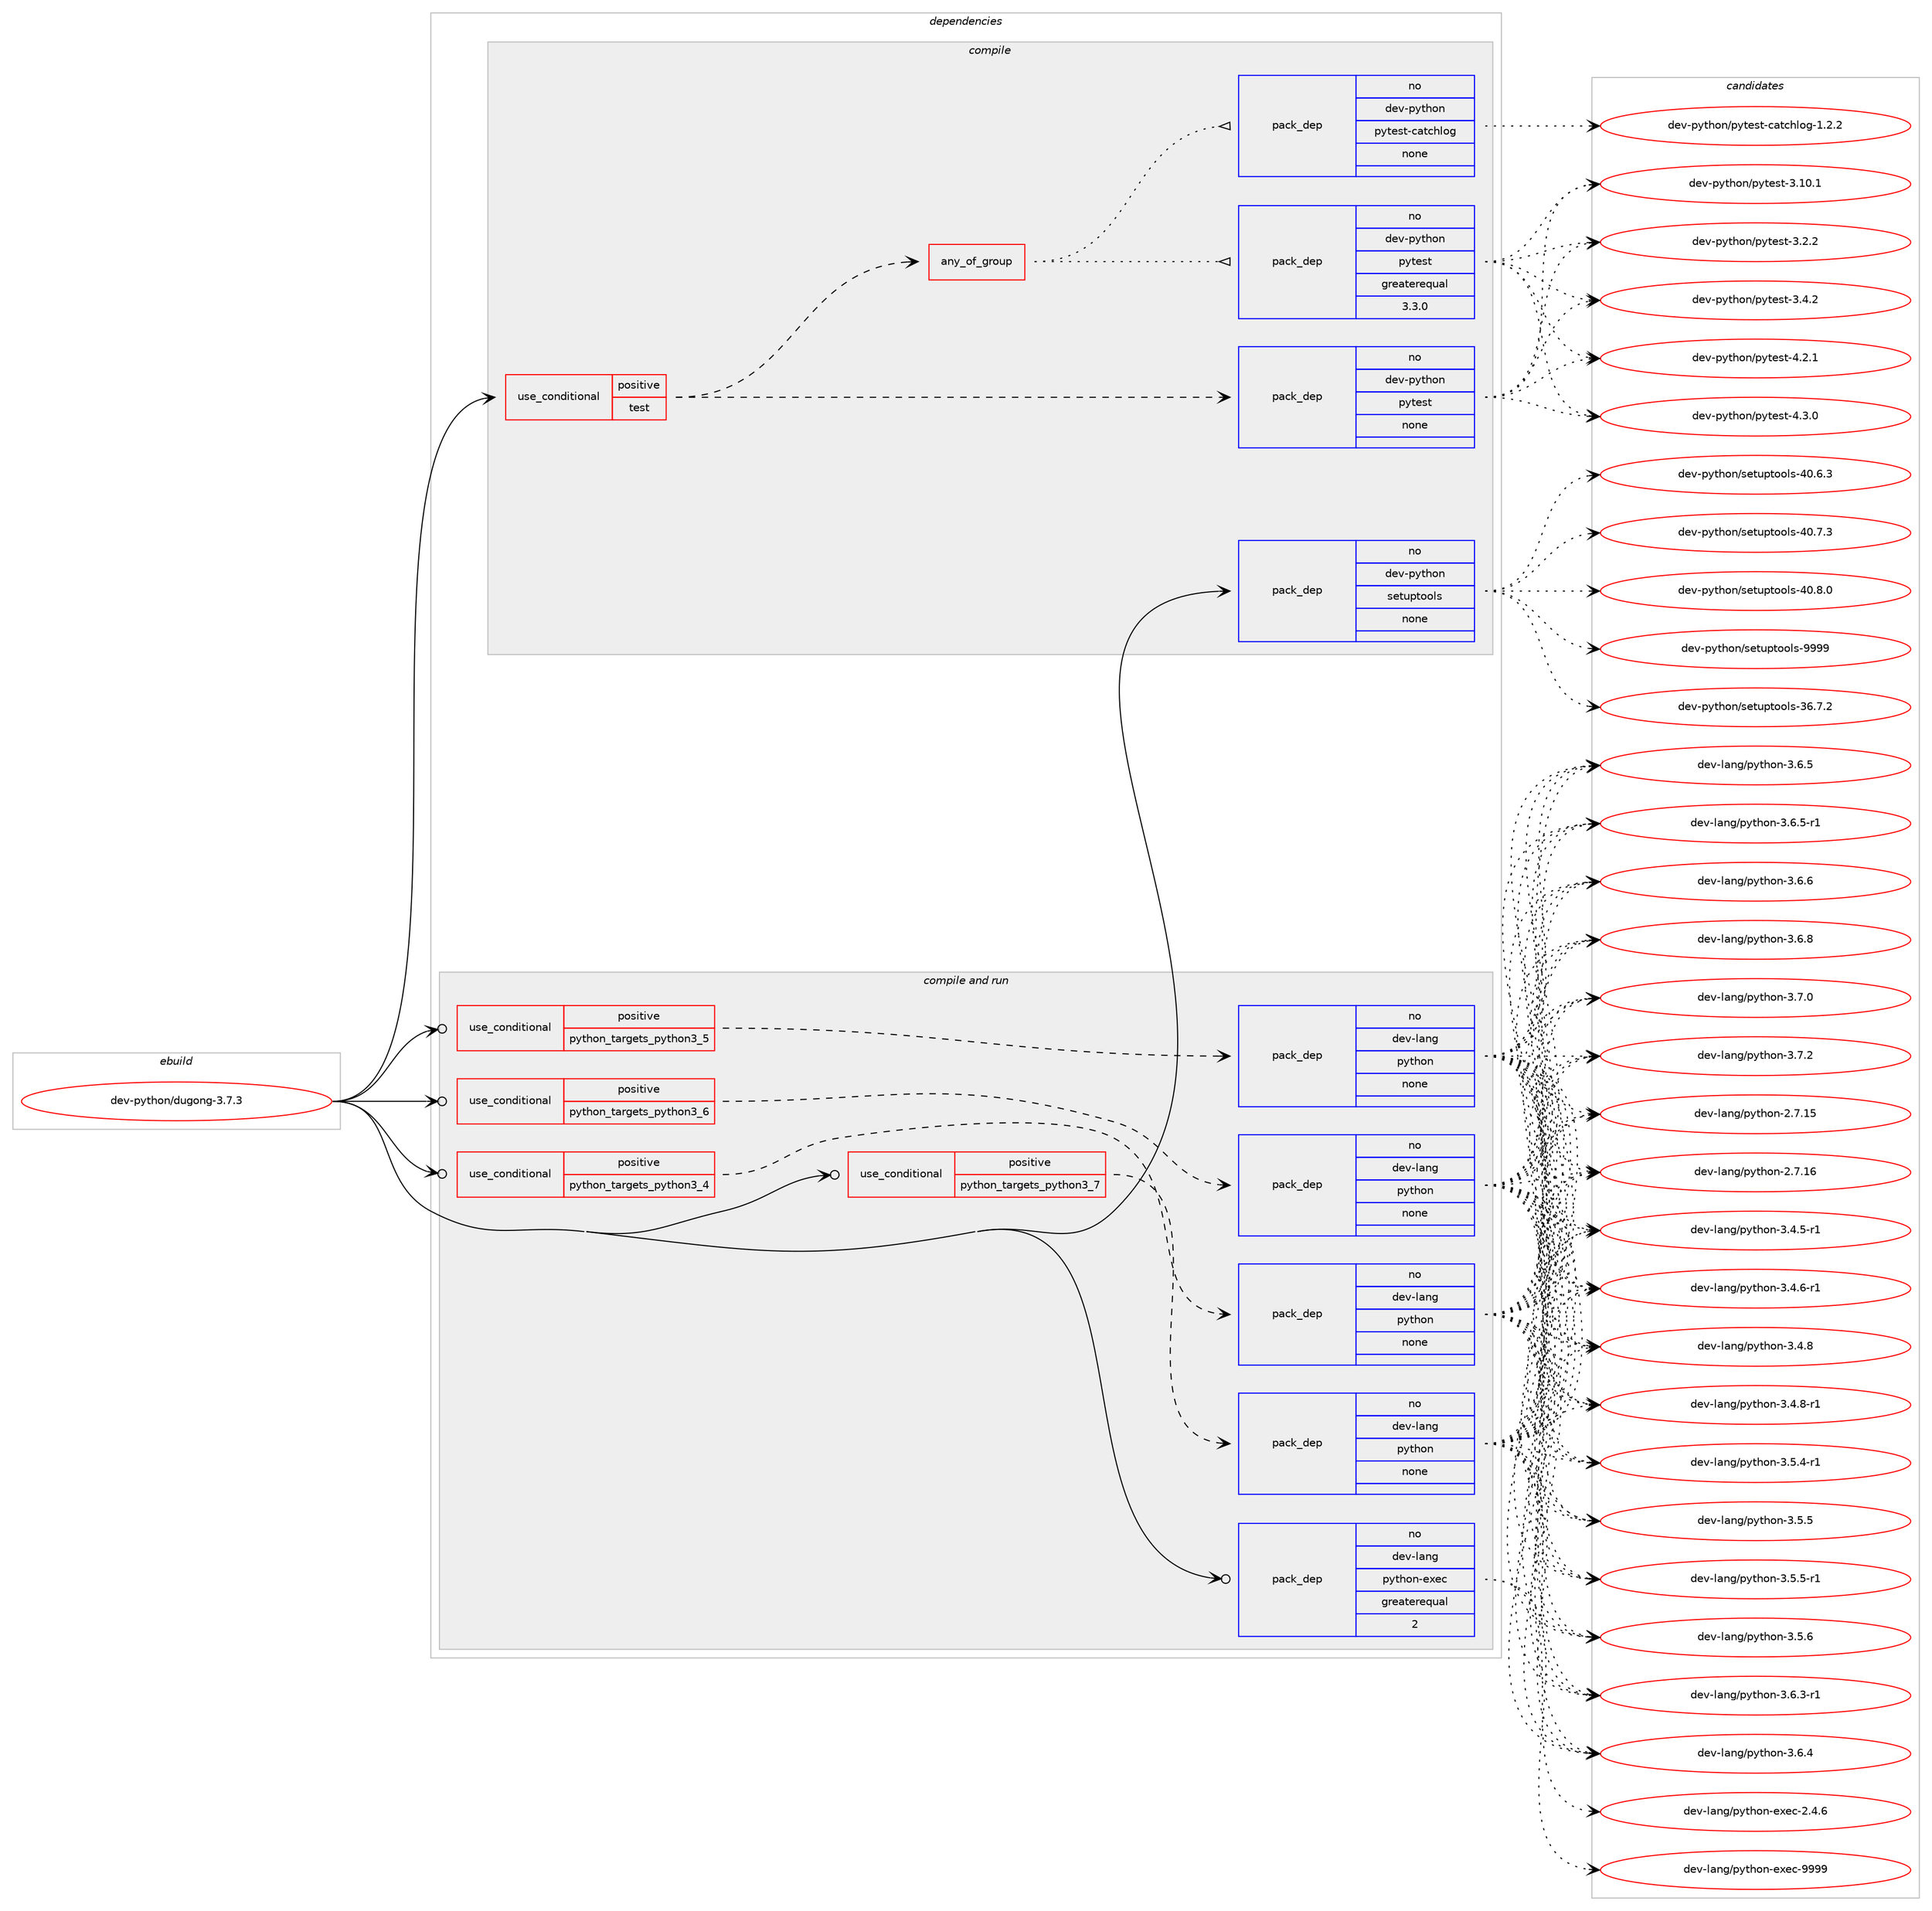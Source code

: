 digraph prolog {

# *************
# Graph options
# *************

newrank=true;
concentrate=true;
compound=true;
graph [rankdir=LR,fontname=Helvetica,fontsize=10,ranksep=1.5];#, ranksep=2.5, nodesep=0.2];
edge  [arrowhead=vee];
node  [fontname=Helvetica,fontsize=10];

# **********
# The ebuild
# **********

subgraph cluster_leftcol {
color=gray;
rank=same;
label=<<i>ebuild</i>>;
id [label="dev-python/dugong-3.7.3", color=red, width=4, href="../dev-python/dugong-3.7.3.svg"];
}

# ****************
# The dependencies
# ****************

subgraph cluster_midcol {
color=gray;
label=<<i>dependencies</i>>;
subgraph cluster_compile {
fillcolor="#eeeeee";
style=filled;
label=<<i>compile</i>>;
subgraph cond373720 {
dependency1407288 [label=<<TABLE BORDER="0" CELLBORDER="1" CELLSPACING="0" CELLPADDING="4"><TR><TD ROWSPAN="3" CELLPADDING="10">use_conditional</TD></TR><TR><TD>positive</TD></TR><TR><TD>test</TD></TR></TABLE>>, shape=none, color=red];
subgraph pack1010312 {
dependency1407289 [label=<<TABLE BORDER="0" CELLBORDER="1" CELLSPACING="0" CELLPADDING="4" WIDTH="220"><TR><TD ROWSPAN="6" CELLPADDING="30">pack_dep</TD></TR><TR><TD WIDTH="110">no</TD></TR><TR><TD>dev-python</TD></TR><TR><TD>pytest</TD></TR><TR><TD>none</TD></TR><TR><TD></TD></TR></TABLE>>, shape=none, color=blue];
}
dependency1407288:e -> dependency1407289:w [weight=20,style="dashed",arrowhead="vee"];
subgraph any22681 {
dependency1407290 [label=<<TABLE BORDER="0" CELLBORDER="1" CELLSPACING="0" CELLPADDING="4"><TR><TD CELLPADDING="10">any_of_group</TD></TR></TABLE>>, shape=none, color=red];subgraph pack1010313 {
dependency1407291 [label=<<TABLE BORDER="0" CELLBORDER="1" CELLSPACING="0" CELLPADDING="4" WIDTH="220"><TR><TD ROWSPAN="6" CELLPADDING="30">pack_dep</TD></TR><TR><TD WIDTH="110">no</TD></TR><TR><TD>dev-python</TD></TR><TR><TD>pytest-catchlog</TD></TR><TR><TD>none</TD></TR><TR><TD></TD></TR></TABLE>>, shape=none, color=blue];
}
dependency1407290:e -> dependency1407291:w [weight=20,style="dotted",arrowhead="oinv"];
subgraph pack1010314 {
dependency1407292 [label=<<TABLE BORDER="0" CELLBORDER="1" CELLSPACING="0" CELLPADDING="4" WIDTH="220"><TR><TD ROWSPAN="6" CELLPADDING="30">pack_dep</TD></TR><TR><TD WIDTH="110">no</TD></TR><TR><TD>dev-python</TD></TR><TR><TD>pytest</TD></TR><TR><TD>greaterequal</TD></TR><TR><TD>3.3.0</TD></TR></TABLE>>, shape=none, color=blue];
}
dependency1407290:e -> dependency1407292:w [weight=20,style="dotted",arrowhead="oinv"];
}
dependency1407288:e -> dependency1407290:w [weight=20,style="dashed",arrowhead="vee"];
}
id:e -> dependency1407288:w [weight=20,style="solid",arrowhead="vee"];
subgraph pack1010315 {
dependency1407293 [label=<<TABLE BORDER="0" CELLBORDER="1" CELLSPACING="0" CELLPADDING="4" WIDTH="220"><TR><TD ROWSPAN="6" CELLPADDING="30">pack_dep</TD></TR><TR><TD WIDTH="110">no</TD></TR><TR><TD>dev-python</TD></TR><TR><TD>setuptools</TD></TR><TR><TD>none</TD></TR><TR><TD></TD></TR></TABLE>>, shape=none, color=blue];
}
id:e -> dependency1407293:w [weight=20,style="solid",arrowhead="vee"];
}
subgraph cluster_compileandrun {
fillcolor="#eeeeee";
style=filled;
label=<<i>compile and run</i>>;
subgraph cond373721 {
dependency1407294 [label=<<TABLE BORDER="0" CELLBORDER="1" CELLSPACING="0" CELLPADDING="4"><TR><TD ROWSPAN="3" CELLPADDING="10">use_conditional</TD></TR><TR><TD>positive</TD></TR><TR><TD>python_targets_python3_4</TD></TR></TABLE>>, shape=none, color=red];
subgraph pack1010316 {
dependency1407295 [label=<<TABLE BORDER="0" CELLBORDER="1" CELLSPACING="0" CELLPADDING="4" WIDTH="220"><TR><TD ROWSPAN="6" CELLPADDING="30">pack_dep</TD></TR><TR><TD WIDTH="110">no</TD></TR><TR><TD>dev-lang</TD></TR><TR><TD>python</TD></TR><TR><TD>none</TD></TR><TR><TD></TD></TR></TABLE>>, shape=none, color=blue];
}
dependency1407294:e -> dependency1407295:w [weight=20,style="dashed",arrowhead="vee"];
}
id:e -> dependency1407294:w [weight=20,style="solid",arrowhead="odotvee"];
subgraph cond373722 {
dependency1407296 [label=<<TABLE BORDER="0" CELLBORDER="1" CELLSPACING="0" CELLPADDING="4"><TR><TD ROWSPAN="3" CELLPADDING="10">use_conditional</TD></TR><TR><TD>positive</TD></TR><TR><TD>python_targets_python3_5</TD></TR></TABLE>>, shape=none, color=red];
subgraph pack1010317 {
dependency1407297 [label=<<TABLE BORDER="0" CELLBORDER="1" CELLSPACING="0" CELLPADDING="4" WIDTH="220"><TR><TD ROWSPAN="6" CELLPADDING="30">pack_dep</TD></TR><TR><TD WIDTH="110">no</TD></TR><TR><TD>dev-lang</TD></TR><TR><TD>python</TD></TR><TR><TD>none</TD></TR><TR><TD></TD></TR></TABLE>>, shape=none, color=blue];
}
dependency1407296:e -> dependency1407297:w [weight=20,style="dashed",arrowhead="vee"];
}
id:e -> dependency1407296:w [weight=20,style="solid",arrowhead="odotvee"];
subgraph cond373723 {
dependency1407298 [label=<<TABLE BORDER="0" CELLBORDER="1" CELLSPACING="0" CELLPADDING="4"><TR><TD ROWSPAN="3" CELLPADDING="10">use_conditional</TD></TR><TR><TD>positive</TD></TR><TR><TD>python_targets_python3_6</TD></TR></TABLE>>, shape=none, color=red];
subgraph pack1010318 {
dependency1407299 [label=<<TABLE BORDER="0" CELLBORDER="1" CELLSPACING="0" CELLPADDING="4" WIDTH="220"><TR><TD ROWSPAN="6" CELLPADDING="30">pack_dep</TD></TR><TR><TD WIDTH="110">no</TD></TR><TR><TD>dev-lang</TD></TR><TR><TD>python</TD></TR><TR><TD>none</TD></TR><TR><TD></TD></TR></TABLE>>, shape=none, color=blue];
}
dependency1407298:e -> dependency1407299:w [weight=20,style="dashed",arrowhead="vee"];
}
id:e -> dependency1407298:w [weight=20,style="solid",arrowhead="odotvee"];
subgraph cond373724 {
dependency1407300 [label=<<TABLE BORDER="0" CELLBORDER="1" CELLSPACING="0" CELLPADDING="4"><TR><TD ROWSPAN="3" CELLPADDING="10">use_conditional</TD></TR><TR><TD>positive</TD></TR><TR><TD>python_targets_python3_7</TD></TR></TABLE>>, shape=none, color=red];
subgraph pack1010319 {
dependency1407301 [label=<<TABLE BORDER="0" CELLBORDER="1" CELLSPACING="0" CELLPADDING="4" WIDTH="220"><TR><TD ROWSPAN="6" CELLPADDING="30">pack_dep</TD></TR><TR><TD WIDTH="110">no</TD></TR><TR><TD>dev-lang</TD></TR><TR><TD>python</TD></TR><TR><TD>none</TD></TR><TR><TD></TD></TR></TABLE>>, shape=none, color=blue];
}
dependency1407300:e -> dependency1407301:w [weight=20,style="dashed",arrowhead="vee"];
}
id:e -> dependency1407300:w [weight=20,style="solid",arrowhead="odotvee"];
subgraph pack1010320 {
dependency1407302 [label=<<TABLE BORDER="0" CELLBORDER="1" CELLSPACING="0" CELLPADDING="4" WIDTH="220"><TR><TD ROWSPAN="6" CELLPADDING="30">pack_dep</TD></TR><TR><TD WIDTH="110">no</TD></TR><TR><TD>dev-lang</TD></TR><TR><TD>python-exec</TD></TR><TR><TD>greaterequal</TD></TR><TR><TD>2</TD></TR></TABLE>>, shape=none, color=blue];
}
id:e -> dependency1407302:w [weight=20,style="solid",arrowhead="odotvee"];
}
subgraph cluster_run {
fillcolor="#eeeeee";
style=filled;
label=<<i>run</i>>;
}
}

# **************
# The candidates
# **************

subgraph cluster_choices {
rank=same;
color=gray;
label=<<i>candidates</i>>;

subgraph choice1010312 {
color=black;
nodesep=1;
choice100101118451121211161041111104711212111610111511645514649484649 [label="dev-python/pytest-3.10.1", color=red, width=4,href="../dev-python/pytest-3.10.1.svg"];
choice1001011184511212111610411111047112121116101115116455146504650 [label="dev-python/pytest-3.2.2", color=red, width=4,href="../dev-python/pytest-3.2.2.svg"];
choice1001011184511212111610411111047112121116101115116455146524650 [label="dev-python/pytest-3.4.2", color=red, width=4,href="../dev-python/pytest-3.4.2.svg"];
choice1001011184511212111610411111047112121116101115116455246504649 [label="dev-python/pytest-4.2.1", color=red, width=4,href="../dev-python/pytest-4.2.1.svg"];
choice1001011184511212111610411111047112121116101115116455246514648 [label="dev-python/pytest-4.3.0", color=red, width=4,href="../dev-python/pytest-4.3.0.svg"];
dependency1407289:e -> choice100101118451121211161041111104711212111610111511645514649484649:w [style=dotted,weight="100"];
dependency1407289:e -> choice1001011184511212111610411111047112121116101115116455146504650:w [style=dotted,weight="100"];
dependency1407289:e -> choice1001011184511212111610411111047112121116101115116455146524650:w [style=dotted,weight="100"];
dependency1407289:e -> choice1001011184511212111610411111047112121116101115116455246504649:w [style=dotted,weight="100"];
dependency1407289:e -> choice1001011184511212111610411111047112121116101115116455246514648:w [style=dotted,weight="100"];
}
subgraph choice1010313 {
color=black;
nodesep=1;
choice100101118451121211161041111104711212111610111511645999711699104108111103454946504650 [label="dev-python/pytest-catchlog-1.2.2", color=red, width=4,href="../dev-python/pytest-catchlog-1.2.2.svg"];
dependency1407291:e -> choice100101118451121211161041111104711212111610111511645999711699104108111103454946504650:w [style=dotted,weight="100"];
}
subgraph choice1010314 {
color=black;
nodesep=1;
choice100101118451121211161041111104711212111610111511645514649484649 [label="dev-python/pytest-3.10.1", color=red, width=4,href="../dev-python/pytest-3.10.1.svg"];
choice1001011184511212111610411111047112121116101115116455146504650 [label="dev-python/pytest-3.2.2", color=red, width=4,href="../dev-python/pytest-3.2.2.svg"];
choice1001011184511212111610411111047112121116101115116455146524650 [label="dev-python/pytest-3.4.2", color=red, width=4,href="../dev-python/pytest-3.4.2.svg"];
choice1001011184511212111610411111047112121116101115116455246504649 [label="dev-python/pytest-4.2.1", color=red, width=4,href="../dev-python/pytest-4.2.1.svg"];
choice1001011184511212111610411111047112121116101115116455246514648 [label="dev-python/pytest-4.3.0", color=red, width=4,href="../dev-python/pytest-4.3.0.svg"];
dependency1407292:e -> choice100101118451121211161041111104711212111610111511645514649484649:w [style=dotted,weight="100"];
dependency1407292:e -> choice1001011184511212111610411111047112121116101115116455146504650:w [style=dotted,weight="100"];
dependency1407292:e -> choice1001011184511212111610411111047112121116101115116455146524650:w [style=dotted,weight="100"];
dependency1407292:e -> choice1001011184511212111610411111047112121116101115116455246504649:w [style=dotted,weight="100"];
dependency1407292:e -> choice1001011184511212111610411111047112121116101115116455246514648:w [style=dotted,weight="100"];
}
subgraph choice1010315 {
color=black;
nodesep=1;
choice100101118451121211161041111104711510111611711211611111110811545515446554650 [label="dev-python/setuptools-36.7.2", color=red, width=4,href="../dev-python/setuptools-36.7.2.svg"];
choice100101118451121211161041111104711510111611711211611111110811545524846544651 [label="dev-python/setuptools-40.6.3", color=red, width=4,href="../dev-python/setuptools-40.6.3.svg"];
choice100101118451121211161041111104711510111611711211611111110811545524846554651 [label="dev-python/setuptools-40.7.3", color=red, width=4,href="../dev-python/setuptools-40.7.3.svg"];
choice100101118451121211161041111104711510111611711211611111110811545524846564648 [label="dev-python/setuptools-40.8.0", color=red, width=4,href="../dev-python/setuptools-40.8.0.svg"];
choice10010111845112121116104111110471151011161171121161111111081154557575757 [label="dev-python/setuptools-9999", color=red, width=4,href="../dev-python/setuptools-9999.svg"];
dependency1407293:e -> choice100101118451121211161041111104711510111611711211611111110811545515446554650:w [style=dotted,weight="100"];
dependency1407293:e -> choice100101118451121211161041111104711510111611711211611111110811545524846544651:w [style=dotted,weight="100"];
dependency1407293:e -> choice100101118451121211161041111104711510111611711211611111110811545524846554651:w [style=dotted,weight="100"];
dependency1407293:e -> choice100101118451121211161041111104711510111611711211611111110811545524846564648:w [style=dotted,weight="100"];
dependency1407293:e -> choice10010111845112121116104111110471151011161171121161111111081154557575757:w [style=dotted,weight="100"];
}
subgraph choice1010316 {
color=black;
nodesep=1;
choice10010111845108971101034711212111610411111045504655464953 [label="dev-lang/python-2.7.15", color=red, width=4,href="../dev-lang/python-2.7.15.svg"];
choice10010111845108971101034711212111610411111045504655464954 [label="dev-lang/python-2.7.16", color=red, width=4,href="../dev-lang/python-2.7.16.svg"];
choice1001011184510897110103471121211161041111104551465246534511449 [label="dev-lang/python-3.4.5-r1", color=red, width=4,href="../dev-lang/python-3.4.5-r1.svg"];
choice1001011184510897110103471121211161041111104551465246544511449 [label="dev-lang/python-3.4.6-r1", color=red, width=4,href="../dev-lang/python-3.4.6-r1.svg"];
choice100101118451089711010347112121116104111110455146524656 [label="dev-lang/python-3.4.8", color=red, width=4,href="../dev-lang/python-3.4.8.svg"];
choice1001011184510897110103471121211161041111104551465246564511449 [label="dev-lang/python-3.4.8-r1", color=red, width=4,href="../dev-lang/python-3.4.8-r1.svg"];
choice1001011184510897110103471121211161041111104551465346524511449 [label="dev-lang/python-3.5.4-r1", color=red, width=4,href="../dev-lang/python-3.5.4-r1.svg"];
choice100101118451089711010347112121116104111110455146534653 [label="dev-lang/python-3.5.5", color=red, width=4,href="../dev-lang/python-3.5.5.svg"];
choice1001011184510897110103471121211161041111104551465346534511449 [label="dev-lang/python-3.5.5-r1", color=red, width=4,href="../dev-lang/python-3.5.5-r1.svg"];
choice100101118451089711010347112121116104111110455146534654 [label="dev-lang/python-3.5.6", color=red, width=4,href="../dev-lang/python-3.5.6.svg"];
choice1001011184510897110103471121211161041111104551465446514511449 [label="dev-lang/python-3.6.3-r1", color=red, width=4,href="../dev-lang/python-3.6.3-r1.svg"];
choice100101118451089711010347112121116104111110455146544652 [label="dev-lang/python-3.6.4", color=red, width=4,href="../dev-lang/python-3.6.4.svg"];
choice100101118451089711010347112121116104111110455146544653 [label="dev-lang/python-3.6.5", color=red, width=4,href="../dev-lang/python-3.6.5.svg"];
choice1001011184510897110103471121211161041111104551465446534511449 [label="dev-lang/python-3.6.5-r1", color=red, width=4,href="../dev-lang/python-3.6.5-r1.svg"];
choice100101118451089711010347112121116104111110455146544654 [label="dev-lang/python-3.6.6", color=red, width=4,href="../dev-lang/python-3.6.6.svg"];
choice100101118451089711010347112121116104111110455146544656 [label="dev-lang/python-3.6.8", color=red, width=4,href="../dev-lang/python-3.6.8.svg"];
choice100101118451089711010347112121116104111110455146554648 [label="dev-lang/python-3.7.0", color=red, width=4,href="../dev-lang/python-3.7.0.svg"];
choice100101118451089711010347112121116104111110455146554650 [label="dev-lang/python-3.7.2", color=red, width=4,href="../dev-lang/python-3.7.2.svg"];
dependency1407295:e -> choice10010111845108971101034711212111610411111045504655464953:w [style=dotted,weight="100"];
dependency1407295:e -> choice10010111845108971101034711212111610411111045504655464954:w [style=dotted,weight="100"];
dependency1407295:e -> choice1001011184510897110103471121211161041111104551465246534511449:w [style=dotted,weight="100"];
dependency1407295:e -> choice1001011184510897110103471121211161041111104551465246544511449:w [style=dotted,weight="100"];
dependency1407295:e -> choice100101118451089711010347112121116104111110455146524656:w [style=dotted,weight="100"];
dependency1407295:e -> choice1001011184510897110103471121211161041111104551465246564511449:w [style=dotted,weight="100"];
dependency1407295:e -> choice1001011184510897110103471121211161041111104551465346524511449:w [style=dotted,weight="100"];
dependency1407295:e -> choice100101118451089711010347112121116104111110455146534653:w [style=dotted,weight="100"];
dependency1407295:e -> choice1001011184510897110103471121211161041111104551465346534511449:w [style=dotted,weight="100"];
dependency1407295:e -> choice100101118451089711010347112121116104111110455146534654:w [style=dotted,weight="100"];
dependency1407295:e -> choice1001011184510897110103471121211161041111104551465446514511449:w [style=dotted,weight="100"];
dependency1407295:e -> choice100101118451089711010347112121116104111110455146544652:w [style=dotted,weight="100"];
dependency1407295:e -> choice100101118451089711010347112121116104111110455146544653:w [style=dotted,weight="100"];
dependency1407295:e -> choice1001011184510897110103471121211161041111104551465446534511449:w [style=dotted,weight="100"];
dependency1407295:e -> choice100101118451089711010347112121116104111110455146544654:w [style=dotted,weight="100"];
dependency1407295:e -> choice100101118451089711010347112121116104111110455146544656:w [style=dotted,weight="100"];
dependency1407295:e -> choice100101118451089711010347112121116104111110455146554648:w [style=dotted,weight="100"];
dependency1407295:e -> choice100101118451089711010347112121116104111110455146554650:w [style=dotted,weight="100"];
}
subgraph choice1010317 {
color=black;
nodesep=1;
choice10010111845108971101034711212111610411111045504655464953 [label="dev-lang/python-2.7.15", color=red, width=4,href="../dev-lang/python-2.7.15.svg"];
choice10010111845108971101034711212111610411111045504655464954 [label="dev-lang/python-2.7.16", color=red, width=4,href="../dev-lang/python-2.7.16.svg"];
choice1001011184510897110103471121211161041111104551465246534511449 [label="dev-lang/python-3.4.5-r1", color=red, width=4,href="../dev-lang/python-3.4.5-r1.svg"];
choice1001011184510897110103471121211161041111104551465246544511449 [label="dev-lang/python-3.4.6-r1", color=red, width=4,href="../dev-lang/python-3.4.6-r1.svg"];
choice100101118451089711010347112121116104111110455146524656 [label="dev-lang/python-3.4.8", color=red, width=4,href="../dev-lang/python-3.4.8.svg"];
choice1001011184510897110103471121211161041111104551465246564511449 [label="dev-lang/python-3.4.8-r1", color=red, width=4,href="../dev-lang/python-3.4.8-r1.svg"];
choice1001011184510897110103471121211161041111104551465346524511449 [label="dev-lang/python-3.5.4-r1", color=red, width=4,href="../dev-lang/python-3.5.4-r1.svg"];
choice100101118451089711010347112121116104111110455146534653 [label="dev-lang/python-3.5.5", color=red, width=4,href="../dev-lang/python-3.5.5.svg"];
choice1001011184510897110103471121211161041111104551465346534511449 [label="dev-lang/python-3.5.5-r1", color=red, width=4,href="../dev-lang/python-3.5.5-r1.svg"];
choice100101118451089711010347112121116104111110455146534654 [label="dev-lang/python-3.5.6", color=red, width=4,href="../dev-lang/python-3.5.6.svg"];
choice1001011184510897110103471121211161041111104551465446514511449 [label="dev-lang/python-3.6.3-r1", color=red, width=4,href="../dev-lang/python-3.6.3-r1.svg"];
choice100101118451089711010347112121116104111110455146544652 [label="dev-lang/python-3.6.4", color=red, width=4,href="../dev-lang/python-3.6.4.svg"];
choice100101118451089711010347112121116104111110455146544653 [label="dev-lang/python-3.6.5", color=red, width=4,href="../dev-lang/python-3.6.5.svg"];
choice1001011184510897110103471121211161041111104551465446534511449 [label="dev-lang/python-3.6.5-r1", color=red, width=4,href="../dev-lang/python-3.6.5-r1.svg"];
choice100101118451089711010347112121116104111110455146544654 [label="dev-lang/python-3.6.6", color=red, width=4,href="../dev-lang/python-3.6.6.svg"];
choice100101118451089711010347112121116104111110455146544656 [label="dev-lang/python-3.6.8", color=red, width=4,href="../dev-lang/python-3.6.8.svg"];
choice100101118451089711010347112121116104111110455146554648 [label="dev-lang/python-3.7.0", color=red, width=4,href="../dev-lang/python-3.7.0.svg"];
choice100101118451089711010347112121116104111110455146554650 [label="dev-lang/python-3.7.2", color=red, width=4,href="../dev-lang/python-3.7.2.svg"];
dependency1407297:e -> choice10010111845108971101034711212111610411111045504655464953:w [style=dotted,weight="100"];
dependency1407297:e -> choice10010111845108971101034711212111610411111045504655464954:w [style=dotted,weight="100"];
dependency1407297:e -> choice1001011184510897110103471121211161041111104551465246534511449:w [style=dotted,weight="100"];
dependency1407297:e -> choice1001011184510897110103471121211161041111104551465246544511449:w [style=dotted,weight="100"];
dependency1407297:e -> choice100101118451089711010347112121116104111110455146524656:w [style=dotted,weight="100"];
dependency1407297:e -> choice1001011184510897110103471121211161041111104551465246564511449:w [style=dotted,weight="100"];
dependency1407297:e -> choice1001011184510897110103471121211161041111104551465346524511449:w [style=dotted,weight="100"];
dependency1407297:e -> choice100101118451089711010347112121116104111110455146534653:w [style=dotted,weight="100"];
dependency1407297:e -> choice1001011184510897110103471121211161041111104551465346534511449:w [style=dotted,weight="100"];
dependency1407297:e -> choice100101118451089711010347112121116104111110455146534654:w [style=dotted,weight="100"];
dependency1407297:e -> choice1001011184510897110103471121211161041111104551465446514511449:w [style=dotted,weight="100"];
dependency1407297:e -> choice100101118451089711010347112121116104111110455146544652:w [style=dotted,weight="100"];
dependency1407297:e -> choice100101118451089711010347112121116104111110455146544653:w [style=dotted,weight="100"];
dependency1407297:e -> choice1001011184510897110103471121211161041111104551465446534511449:w [style=dotted,weight="100"];
dependency1407297:e -> choice100101118451089711010347112121116104111110455146544654:w [style=dotted,weight="100"];
dependency1407297:e -> choice100101118451089711010347112121116104111110455146544656:w [style=dotted,weight="100"];
dependency1407297:e -> choice100101118451089711010347112121116104111110455146554648:w [style=dotted,weight="100"];
dependency1407297:e -> choice100101118451089711010347112121116104111110455146554650:w [style=dotted,weight="100"];
}
subgraph choice1010318 {
color=black;
nodesep=1;
choice10010111845108971101034711212111610411111045504655464953 [label="dev-lang/python-2.7.15", color=red, width=4,href="../dev-lang/python-2.7.15.svg"];
choice10010111845108971101034711212111610411111045504655464954 [label="dev-lang/python-2.7.16", color=red, width=4,href="../dev-lang/python-2.7.16.svg"];
choice1001011184510897110103471121211161041111104551465246534511449 [label="dev-lang/python-3.4.5-r1", color=red, width=4,href="../dev-lang/python-3.4.5-r1.svg"];
choice1001011184510897110103471121211161041111104551465246544511449 [label="dev-lang/python-3.4.6-r1", color=red, width=4,href="../dev-lang/python-3.4.6-r1.svg"];
choice100101118451089711010347112121116104111110455146524656 [label="dev-lang/python-3.4.8", color=red, width=4,href="../dev-lang/python-3.4.8.svg"];
choice1001011184510897110103471121211161041111104551465246564511449 [label="dev-lang/python-3.4.8-r1", color=red, width=4,href="../dev-lang/python-3.4.8-r1.svg"];
choice1001011184510897110103471121211161041111104551465346524511449 [label="dev-lang/python-3.5.4-r1", color=red, width=4,href="../dev-lang/python-3.5.4-r1.svg"];
choice100101118451089711010347112121116104111110455146534653 [label="dev-lang/python-3.5.5", color=red, width=4,href="../dev-lang/python-3.5.5.svg"];
choice1001011184510897110103471121211161041111104551465346534511449 [label="dev-lang/python-3.5.5-r1", color=red, width=4,href="../dev-lang/python-3.5.5-r1.svg"];
choice100101118451089711010347112121116104111110455146534654 [label="dev-lang/python-3.5.6", color=red, width=4,href="../dev-lang/python-3.5.6.svg"];
choice1001011184510897110103471121211161041111104551465446514511449 [label="dev-lang/python-3.6.3-r1", color=red, width=4,href="../dev-lang/python-3.6.3-r1.svg"];
choice100101118451089711010347112121116104111110455146544652 [label="dev-lang/python-3.6.4", color=red, width=4,href="../dev-lang/python-3.6.4.svg"];
choice100101118451089711010347112121116104111110455146544653 [label="dev-lang/python-3.6.5", color=red, width=4,href="../dev-lang/python-3.6.5.svg"];
choice1001011184510897110103471121211161041111104551465446534511449 [label="dev-lang/python-3.6.5-r1", color=red, width=4,href="../dev-lang/python-3.6.5-r1.svg"];
choice100101118451089711010347112121116104111110455146544654 [label="dev-lang/python-3.6.6", color=red, width=4,href="../dev-lang/python-3.6.6.svg"];
choice100101118451089711010347112121116104111110455146544656 [label="dev-lang/python-3.6.8", color=red, width=4,href="../dev-lang/python-3.6.8.svg"];
choice100101118451089711010347112121116104111110455146554648 [label="dev-lang/python-3.7.0", color=red, width=4,href="../dev-lang/python-3.7.0.svg"];
choice100101118451089711010347112121116104111110455146554650 [label="dev-lang/python-3.7.2", color=red, width=4,href="../dev-lang/python-3.7.2.svg"];
dependency1407299:e -> choice10010111845108971101034711212111610411111045504655464953:w [style=dotted,weight="100"];
dependency1407299:e -> choice10010111845108971101034711212111610411111045504655464954:w [style=dotted,weight="100"];
dependency1407299:e -> choice1001011184510897110103471121211161041111104551465246534511449:w [style=dotted,weight="100"];
dependency1407299:e -> choice1001011184510897110103471121211161041111104551465246544511449:w [style=dotted,weight="100"];
dependency1407299:e -> choice100101118451089711010347112121116104111110455146524656:w [style=dotted,weight="100"];
dependency1407299:e -> choice1001011184510897110103471121211161041111104551465246564511449:w [style=dotted,weight="100"];
dependency1407299:e -> choice1001011184510897110103471121211161041111104551465346524511449:w [style=dotted,weight="100"];
dependency1407299:e -> choice100101118451089711010347112121116104111110455146534653:w [style=dotted,weight="100"];
dependency1407299:e -> choice1001011184510897110103471121211161041111104551465346534511449:w [style=dotted,weight="100"];
dependency1407299:e -> choice100101118451089711010347112121116104111110455146534654:w [style=dotted,weight="100"];
dependency1407299:e -> choice1001011184510897110103471121211161041111104551465446514511449:w [style=dotted,weight="100"];
dependency1407299:e -> choice100101118451089711010347112121116104111110455146544652:w [style=dotted,weight="100"];
dependency1407299:e -> choice100101118451089711010347112121116104111110455146544653:w [style=dotted,weight="100"];
dependency1407299:e -> choice1001011184510897110103471121211161041111104551465446534511449:w [style=dotted,weight="100"];
dependency1407299:e -> choice100101118451089711010347112121116104111110455146544654:w [style=dotted,weight="100"];
dependency1407299:e -> choice100101118451089711010347112121116104111110455146544656:w [style=dotted,weight="100"];
dependency1407299:e -> choice100101118451089711010347112121116104111110455146554648:w [style=dotted,weight="100"];
dependency1407299:e -> choice100101118451089711010347112121116104111110455146554650:w [style=dotted,weight="100"];
}
subgraph choice1010319 {
color=black;
nodesep=1;
choice10010111845108971101034711212111610411111045504655464953 [label="dev-lang/python-2.7.15", color=red, width=4,href="../dev-lang/python-2.7.15.svg"];
choice10010111845108971101034711212111610411111045504655464954 [label="dev-lang/python-2.7.16", color=red, width=4,href="../dev-lang/python-2.7.16.svg"];
choice1001011184510897110103471121211161041111104551465246534511449 [label="dev-lang/python-3.4.5-r1", color=red, width=4,href="../dev-lang/python-3.4.5-r1.svg"];
choice1001011184510897110103471121211161041111104551465246544511449 [label="dev-lang/python-3.4.6-r1", color=red, width=4,href="../dev-lang/python-3.4.6-r1.svg"];
choice100101118451089711010347112121116104111110455146524656 [label="dev-lang/python-3.4.8", color=red, width=4,href="../dev-lang/python-3.4.8.svg"];
choice1001011184510897110103471121211161041111104551465246564511449 [label="dev-lang/python-3.4.8-r1", color=red, width=4,href="../dev-lang/python-3.4.8-r1.svg"];
choice1001011184510897110103471121211161041111104551465346524511449 [label="dev-lang/python-3.5.4-r1", color=red, width=4,href="../dev-lang/python-3.5.4-r1.svg"];
choice100101118451089711010347112121116104111110455146534653 [label="dev-lang/python-3.5.5", color=red, width=4,href="../dev-lang/python-3.5.5.svg"];
choice1001011184510897110103471121211161041111104551465346534511449 [label="dev-lang/python-3.5.5-r1", color=red, width=4,href="../dev-lang/python-3.5.5-r1.svg"];
choice100101118451089711010347112121116104111110455146534654 [label="dev-lang/python-3.5.6", color=red, width=4,href="../dev-lang/python-3.5.6.svg"];
choice1001011184510897110103471121211161041111104551465446514511449 [label="dev-lang/python-3.6.3-r1", color=red, width=4,href="../dev-lang/python-3.6.3-r1.svg"];
choice100101118451089711010347112121116104111110455146544652 [label="dev-lang/python-3.6.4", color=red, width=4,href="../dev-lang/python-3.6.4.svg"];
choice100101118451089711010347112121116104111110455146544653 [label="dev-lang/python-3.6.5", color=red, width=4,href="../dev-lang/python-3.6.5.svg"];
choice1001011184510897110103471121211161041111104551465446534511449 [label="dev-lang/python-3.6.5-r1", color=red, width=4,href="../dev-lang/python-3.6.5-r1.svg"];
choice100101118451089711010347112121116104111110455146544654 [label="dev-lang/python-3.6.6", color=red, width=4,href="../dev-lang/python-3.6.6.svg"];
choice100101118451089711010347112121116104111110455146544656 [label="dev-lang/python-3.6.8", color=red, width=4,href="../dev-lang/python-3.6.8.svg"];
choice100101118451089711010347112121116104111110455146554648 [label="dev-lang/python-3.7.0", color=red, width=4,href="../dev-lang/python-3.7.0.svg"];
choice100101118451089711010347112121116104111110455146554650 [label="dev-lang/python-3.7.2", color=red, width=4,href="../dev-lang/python-3.7.2.svg"];
dependency1407301:e -> choice10010111845108971101034711212111610411111045504655464953:w [style=dotted,weight="100"];
dependency1407301:e -> choice10010111845108971101034711212111610411111045504655464954:w [style=dotted,weight="100"];
dependency1407301:e -> choice1001011184510897110103471121211161041111104551465246534511449:w [style=dotted,weight="100"];
dependency1407301:e -> choice1001011184510897110103471121211161041111104551465246544511449:w [style=dotted,weight="100"];
dependency1407301:e -> choice100101118451089711010347112121116104111110455146524656:w [style=dotted,weight="100"];
dependency1407301:e -> choice1001011184510897110103471121211161041111104551465246564511449:w [style=dotted,weight="100"];
dependency1407301:e -> choice1001011184510897110103471121211161041111104551465346524511449:w [style=dotted,weight="100"];
dependency1407301:e -> choice100101118451089711010347112121116104111110455146534653:w [style=dotted,weight="100"];
dependency1407301:e -> choice1001011184510897110103471121211161041111104551465346534511449:w [style=dotted,weight="100"];
dependency1407301:e -> choice100101118451089711010347112121116104111110455146534654:w [style=dotted,weight="100"];
dependency1407301:e -> choice1001011184510897110103471121211161041111104551465446514511449:w [style=dotted,weight="100"];
dependency1407301:e -> choice100101118451089711010347112121116104111110455146544652:w [style=dotted,weight="100"];
dependency1407301:e -> choice100101118451089711010347112121116104111110455146544653:w [style=dotted,weight="100"];
dependency1407301:e -> choice1001011184510897110103471121211161041111104551465446534511449:w [style=dotted,weight="100"];
dependency1407301:e -> choice100101118451089711010347112121116104111110455146544654:w [style=dotted,weight="100"];
dependency1407301:e -> choice100101118451089711010347112121116104111110455146544656:w [style=dotted,weight="100"];
dependency1407301:e -> choice100101118451089711010347112121116104111110455146554648:w [style=dotted,weight="100"];
dependency1407301:e -> choice100101118451089711010347112121116104111110455146554650:w [style=dotted,weight="100"];
}
subgraph choice1010320 {
color=black;
nodesep=1;
choice1001011184510897110103471121211161041111104510112010199455046524654 [label="dev-lang/python-exec-2.4.6", color=red, width=4,href="../dev-lang/python-exec-2.4.6.svg"];
choice10010111845108971101034711212111610411111045101120101994557575757 [label="dev-lang/python-exec-9999", color=red, width=4,href="../dev-lang/python-exec-9999.svg"];
dependency1407302:e -> choice1001011184510897110103471121211161041111104510112010199455046524654:w [style=dotted,weight="100"];
dependency1407302:e -> choice10010111845108971101034711212111610411111045101120101994557575757:w [style=dotted,weight="100"];
}
}

}
